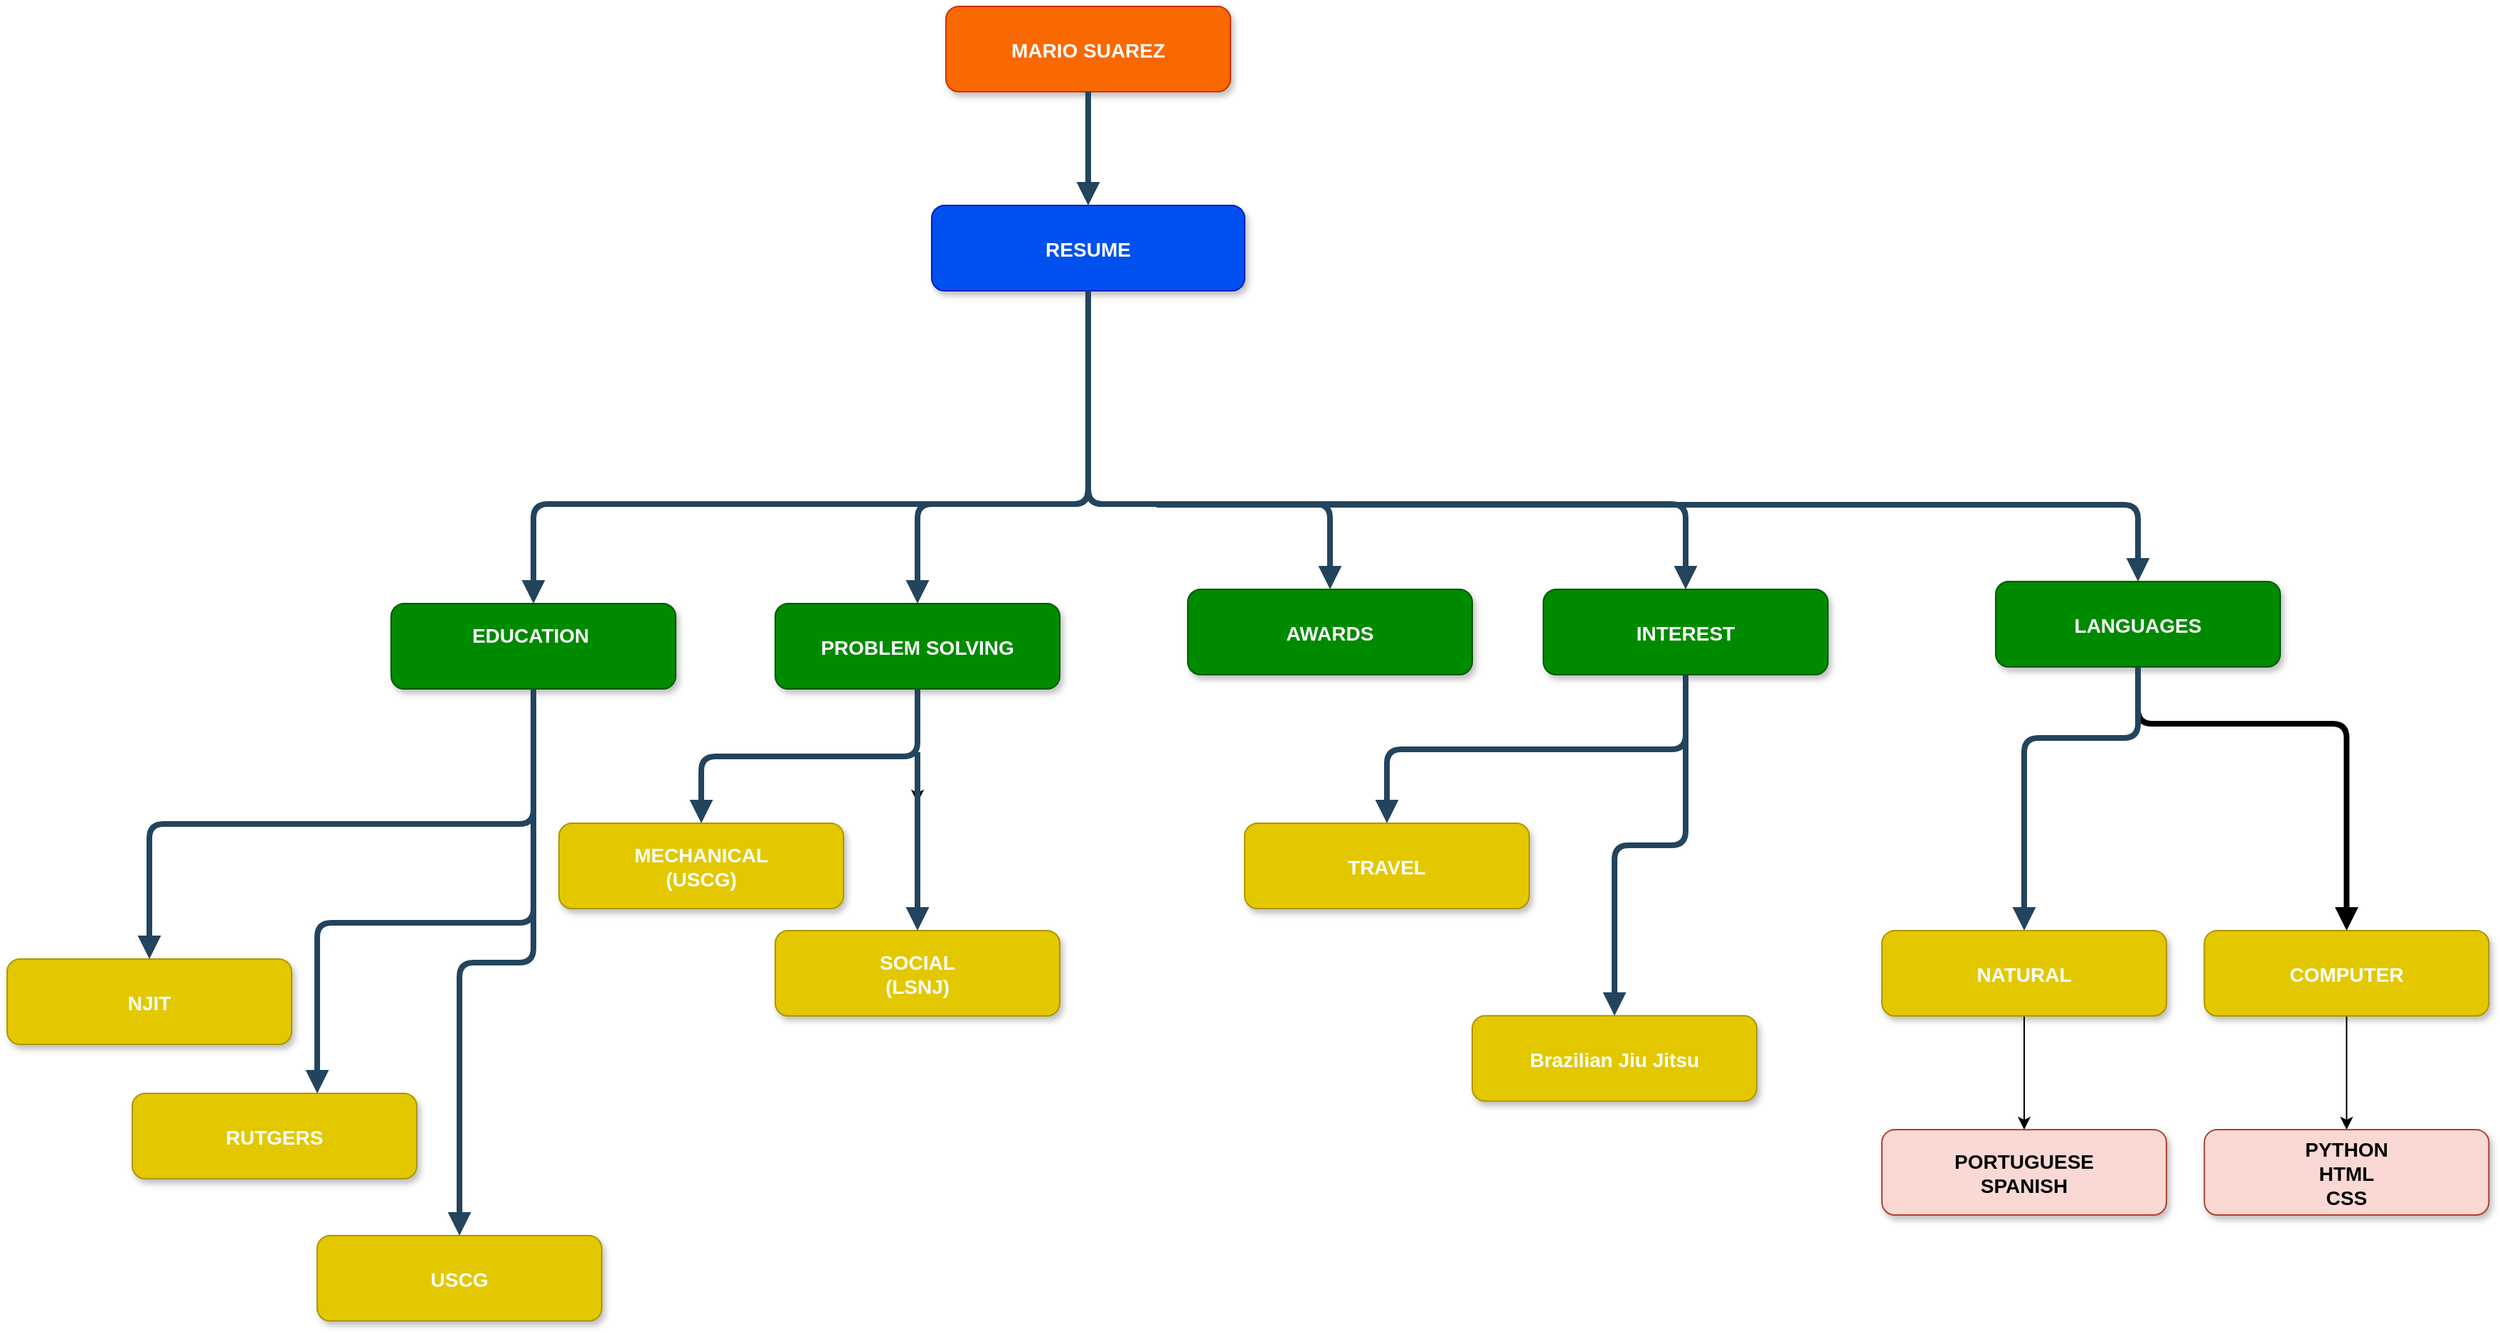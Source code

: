 <mxfile version="12.1.3" type="github" pages="1"><diagram name="Page-1" id="97916047-d0de-89f5-080d-49f4d83e522f"><mxGraphModel dx="1536" dy="864" grid="1" gridSize="10" guides="1" tooltips="1" connect="1" arrows="1" fold="1" page="1" pageScale="1.5" pageWidth="1169" pageHeight="827" background="#ffffff" math="0" shadow="0"><root><mxCell id="0"/><mxCell id="1" parent="0"/><mxCell id="2" value="MARIO SUAREZ" style="rounded=1;fillColor=#fa6800;strokeColor=#C73500;shadow=1;fontStyle=1;fontSize=14;fontColor=#ffffff;" parent="1" vertex="1"><mxGeometry x="672" y="205.5" width="200" height="60" as="geometry"/></mxCell><mxCell id="3" value="RESUME" style="rounded=1;fillColor=#0050ef;strokeColor=#001DBC;shadow=1;fontStyle=1;fontColor=#ffffff;fontSize=14;" parent="1" vertex="1"><mxGeometry x="662" y="345.5" width="220" height="60" as="geometry"/></mxCell><mxCell id="8" value="EDUCATION &#10;" style="rounded=1;fillColor=#008a00;strokeColor=#005700;shadow=1;fontStyle=1;fontColor=#ffffff;fontSize=14;" parent="1" vertex="1"><mxGeometry x="282" y="625.5" width="200" height="60" as="geometry"/></mxCell><mxCell id="9" value="NJIT" style="rounded=1;fillColor=#e3c800;strokeColor=#B09500;shadow=1;fontStyle=1;fontColor=#ffffff;fontSize=14;" parent="1" vertex="1"><mxGeometry x="12" y="875.5" width="200" height="60" as="geometry"/></mxCell><mxCell id="10" value="RUTGERS" style="rounded=1;fillColor=#e3c800;strokeColor=#B09500;shadow=1;fontStyle=1;fontColor=#ffffff;fontSize=14;" parent="1" vertex="1"><mxGeometry x="100" y="970" width="200" height="60" as="geometry"/></mxCell><mxCell id="11" value="USCG" style="rounded=1;fillColor=#e3c800;strokeColor=#B09500;shadow=1;fontStyle=1;fontColor=#ffffff;fontSize=14;" parent="1" vertex="1"><mxGeometry x="230" y="1070" width="200" height="60" as="geometry"/></mxCell><mxCell id="4uU1lyl_WhHvrZmF1V6c-62" value="" style="edgeStyle=orthogonalEdgeStyle;rounded=0;orthogonalLoop=1;jettySize=auto;html=1;" parent="1" source="13" edge="1"><mxGeometry relative="1" as="geometry"><mxPoint x="652.0" y="765.5" as="targetPoint"/></mxGeometry></mxCell><mxCell id="13" value="PROBLEM SOLVING" style="rounded=1;fillColor=#008a00;strokeColor=#005700;shadow=1;fontStyle=1;fontColor=#ffffff;fontSize=14;" parent="1" vertex="1"><mxGeometry x="552" y="625.5" width="200" height="60" as="geometry"/></mxCell><mxCell id="14" value="MECHANICAL&#10;(USCG)" style="rounded=1;fillColor=#e3c800;strokeColor=#B09500;shadow=1;fontStyle=1;fontColor=#ffffff;fontSize=14;" parent="1" vertex="1"><mxGeometry x="400" y="780" width="200" height="60" as="geometry"/></mxCell><mxCell id="15" value="SOCIAL&#10;(LSNJ)" style="rounded=1;fillColor=#e3c800;strokeColor=#B09500;shadow=1;fontStyle=1;fontColor=#ffffff;fontSize=14;" parent="1" vertex="1"><mxGeometry x="552" y="855.5" width="200" height="60" as="geometry"/></mxCell><mxCell id="18" value="AWARDS" style="rounded=1;fillColor=#008a00;strokeColor=#005700;shadow=1;fontStyle=1;fontColor=#ffffff;fontSize=14;" parent="1" vertex="1"><mxGeometry x="842" y="615.5" width="200" height="60" as="geometry"/></mxCell><mxCell id="23" value="INTEREST" style="rounded=1;fillColor=#008a00;strokeColor=#005700;shadow=1;fontStyle=1;fontColor=#ffffff;fontSize=14;" parent="1" vertex="1"><mxGeometry x="1092" y="615.5" width="200" height="60" as="geometry"/></mxCell><mxCell id="24" value="Brazilian Jiu Jitsu" style="rounded=1;fillColor=#e3c800;strokeColor=#B09500;shadow=1;fontStyle=1;fontColor=#ffffff;fontSize=14;" parent="1" vertex="1"><mxGeometry x="1042" y="915.389" width="200" height="60" as="geometry"/></mxCell><mxCell id="25" value="TRAVEL" style="rounded=1;fillColor=#e3c800;strokeColor=#B09500;shadow=1;fontStyle=1;fontColor=#ffffff;fontSize=14;" parent="1" vertex="1"><mxGeometry x="882" y="780" width="200" height="60" as="geometry"/></mxCell><mxCell id="27" value="LANGUAGES" style="rounded=1;fillColor=#008a00;strokeColor=#005700;shadow=1;fontStyle=1;fontSize=14;fontColor=#ffffff;" parent="1" vertex="1"><mxGeometry x="1410" y="610" width="200" height="60" as="geometry"/></mxCell><mxCell id="29" value="" style="edgeStyle=elbowEdgeStyle;elbow=vertical;strokeWidth=4;endArrow=block;endFill=1;fontStyle=1;strokeColor=#23445D;" parent="1" source="2" target="3" edge="1"><mxGeometry x="22" y="165.5" width="100" height="100" as="geometry"><mxPoint x="22" y="265.5" as="sourcePoint"/><mxPoint x="122" y="165.5" as="targetPoint"/></mxGeometry></mxCell><mxCell id="34" value="" style="edgeStyle=elbowEdgeStyle;elbow=vertical;strokeWidth=4;endArrow=block;endFill=1;fontStyle=1;strokeColor=#23445D;" parent="1" source="3" target="8" edge="1"><mxGeometry x="22" y="165.5" width="100" height="100" as="geometry"><mxPoint x="22" y="265.5" as="sourcePoint"/><mxPoint x="122" y="165.5" as="targetPoint"/><Array as="points"><mxPoint x="552" y="555.5"/></Array></mxGeometry></mxCell><mxCell id="37" value="" style="edgeStyle=elbowEdgeStyle;elbow=vertical;strokeWidth=4;endArrow=block;endFill=1;fontStyle=1;strokeColor=#23445D;" parent="1" source="3" target="23" edge="1"><mxGeometry x="22" y="165.5" width="100" height="100" as="geometry"><mxPoint x="22" y="265.5" as="sourcePoint"/><mxPoint x="122" y="165.5" as="targetPoint"/><Array as="points"><mxPoint x="972" y="555.5"/></Array></mxGeometry></mxCell><mxCell id="38" value="" style="edgeStyle=elbowEdgeStyle;elbow=vertical;strokeWidth=4;endArrow=block;endFill=1;fontStyle=1;strokeColor=#23445D;" parent="1" source="8" target="9" edge="1"><mxGeometry x="62" y="165.5" width="100" height="100" as="geometry"><mxPoint x="62" y="265.5" as="sourcePoint"/><mxPoint x="162" y="165.5" as="targetPoint"/></mxGeometry></mxCell><mxCell id="39" value="" style="edgeStyle=elbowEdgeStyle;elbow=vertical;strokeWidth=4;endArrow=block;endFill=1;fontStyle=1;strokeColor=#23445D;exitX=0.5;exitY=1;exitDx=0;exitDy=0;" parent="1" source="8" target="10" edge="1"><mxGeometry x="62" y="175.5" width="100" height="100" as="geometry"><mxPoint x="220" y="790" as="sourcePoint"/><mxPoint x="162" y="175.5" as="targetPoint"/><Array as="points"><mxPoint x="230" y="850"/></Array></mxGeometry></mxCell><mxCell id="40" value="" style="edgeStyle=elbowEdgeStyle;elbow=vertical;strokeWidth=4;endArrow=block;endFill=1;fontStyle=1;strokeColor=#23445D;exitX=0.5;exitY=1;exitDx=0;exitDy=0;" parent="1" source="8" target="11" edge="1"><mxGeometry x="62" y="185.5" width="100" height="100" as="geometry"><mxPoint x="280" y="770" as="sourcePoint"/><mxPoint x="162" y="185.5" as="targetPoint"/><Array as="points"/></mxGeometry></mxCell><mxCell id="42" value="" style="edgeStyle=elbowEdgeStyle;elbow=vertical;strokeWidth=4;endArrow=block;endFill=1;fontStyle=1;strokeColor=#23445D;" parent="1" source="13" target="14" edge="1"><mxGeometry x="62" y="165.5" width="100" height="100" as="geometry"><mxPoint x="62" y="265.5" as="sourcePoint"/><mxPoint x="162" y="165.5" as="targetPoint"/></mxGeometry></mxCell><mxCell id="43" value="" style="edgeStyle=elbowEdgeStyle;elbow=vertical;strokeWidth=4;endArrow=block;endFill=1;fontStyle=1;strokeColor=#23445D;" parent="1" target="15" edge="1"><mxGeometry x="62" y="175.5" width="100" height="100" as="geometry"><mxPoint x="652" y="730" as="sourcePoint"/><mxPoint x="162" y="175.5" as="targetPoint"/></mxGeometry></mxCell><mxCell id="50" value="" style="edgeStyle=elbowEdgeStyle;elbow=vertical;strokeWidth=4;endArrow=block;endFill=1;fontStyle=1;strokeColor=#23445D;" parent="1" source="23" target="24" edge="1"><mxGeometry x="72" y="165.5" width="100" height="100" as="geometry"><mxPoint x="72" y="265.5" as="sourcePoint"/><mxPoint x="172" y="165.5" as="targetPoint"/></mxGeometry></mxCell><mxCell id="53" value="" style="edgeStyle=elbowEdgeStyle;elbow=vertical;strokeWidth=4;endArrow=block;endFill=1;fontStyle=1;exitX=0.5;exitY=1;exitDx=0;exitDy=0;entryX=0.5;entryY=0;entryDx=0;entryDy=0;" parent="1" source="27" target="4uU1lyl_WhHvrZmF1V6c-70" edge="1"><mxGeometry x="72" y="195.5" width="100" height="100" as="geometry"><mxPoint x="1460" y="800" as="sourcePoint"/><mxPoint x="1610" y="820" as="targetPoint"/><Array as="points"><mxPoint x="1570" y="710"/></Array></mxGeometry></mxCell><mxCell id="54" value="" style="edgeStyle=elbowEdgeStyle;elbow=vertical;strokeWidth=4;endArrow=block;endFill=1;fontStyle=1;strokeColor=#23445D;" parent="1" source="3" target="13" edge="1"><mxGeometry x="22" y="165.5" width="100" height="100" as="geometry"><mxPoint x="22" y="265.5" as="sourcePoint"/><mxPoint x="122" y="165.5" as="targetPoint"/><Array as="points"><mxPoint x="652" y="555.5"/></Array></mxGeometry></mxCell><mxCell id="55" value="" style="edgeStyle=elbowEdgeStyle;elbow=vertical;strokeWidth=4;endArrow=block;endFill=1;fontStyle=1;strokeColor=#23445D;" parent="1" source="3" target="18" edge="1"><mxGeometry x="22" y="165.5" width="100" height="100" as="geometry"><mxPoint x="22" y="265.5" as="sourcePoint"/><mxPoint x="122" y="165.5" as="targetPoint"/><Array as="points"><mxPoint x="942" y="555.5"/></Array></mxGeometry></mxCell><mxCell id="4uU1lyl_WhHvrZmF1V6c-63" value="" style="edgeStyle=elbowEdgeStyle;elbow=vertical;strokeWidth=4;endArrow=block;endFill=1;fontStyle=1;strokeColor=#23445D;" parent="1" edge="1"><mxGeometry x="420" y="165.5" width="100" height="100" as="geometry"><mxPoint x="820" y="556" as="sourcePoint"/><mxPoint x="1510" y="610" as="targetPoint"/><Array as="points"><mxPoint x="1258" y="556"/></Array></mxGeometry></mxCell><mxCell id="4uU1lyl_WhHvrZmF1V6c-64" value="" style="edgeStyle=elbowEdgeStyle;elbow=vertical;strokeWidth=4;endArrow=block;endFill=1;fontStyle=1;strokeColor=#23445D;exitX=0.5;exitY=1;exitDx=0;exitDy=0;entryX=0.5;entryY=0;entryDx=0;entryDy=0;" parent="1" source="27" target="4uU1lyl_WhHvrZmF1V6c-65" edge="1"><mxGeometry x="82" y="205.5" width="100" height="100" as="geometry"><mxPoint x="1520" y="670" as="sourcePoint"/><mxPoint x="1390" y="1060" as="targetPoint"/><Array as="points"><mxPoint x="1580" y="720"/></Array></mxGeometry></mxCell><mxCell id="4uU1lyl_WhHvrZmF1V6c-69" value="" style="edgeStyle=orthogonalEdgeStyle;rounded=0;orthogonalLoop=1;jettySize=auto;html=1;" parent="1" source="4uU1lyl_WhHvrZmF1V6c-65" target="4uU1lyl_WhHvrZmF1V6c-68" edge="1"><mxGeometry relative="1" as="geometry"/></mxCell><mxCell id="4uU1lyl_WhHvrZmF1V6c-65" value="NATURAL" style="rounded=1;fillColor=#e3c800;strokeColor=#B09500;shadow=1;fontStyle=1;fontColor=#ffffff;fontSize=14;" parent="1" vertex="1"><mxGeometry x="1330" y="855.5" width="200" height="60" as="geometry"/></mxCell><mxCell id="4uU1lyl_WhHvrZmF1V6c-68" value="PORTUGUESE&#10;SPANISH" style="rounded=1;fillColor=#fad9d5;strokeColor=#ae4132;shadow=1;fontStyle=1;fontSize=14;" parent="1" vertex="1"><mxGeometry x="1330" y="995.5" width="200" height="60" as="geometry"/></mxCell><mxCell id="4uU1lyl_WhHvrZmF1V6c-72" value="" style="edgeStyle=orthogonalEdgeStyle;rounded=0;orthogonalLoop=1;jettySize=auto;html=1;" parent="1" source="4uU1lyl_WhHvrZmF1V6c-70" target="4uU1lyl_WhHvrZmF1V6c-71" edge="1"><mxGeometry relative="1" as="geometry"/></mxCell><mxCell id="4uU1lyl_WhHvrZmF1V6c-70" value="COMPUTER" style="rounded=1;fillColor=#e3c800;strokeColor=#B09500;shadow=1;fontStyle=1;fontColor=#ffffff;fontSize=14;" parent="1" vertex="1"><mxGeometry x="1556.667" y="855.5" width="200" height="60" as="geometry"/></mxCell><mxCell id="4uU1lyl_WhHvrZmF1V6c-71" value="PYTHON&#10;HTML&#10;CSS" style="rounded=1;fillColor=#fad9d5;strokeColor=#ae4132;shadow=1;fontStyle=1;fontSize=14;" parent="1" vertex="1"><mxGeometry x="1556.667" y="995.5" width="200" height="60" as="geometry"/></mxCell><mxCell id="4uU1lyl_WhHvrZmF1V6c-74" value="" style="edgeStyle=elbowEdgeStyle;elbow=vertical;strokeWidth=4;endArrow=block;endFill=1;fontStyle=1;strokeColor=#23445D;entryX=0.5;entryY=0;entryDx=0;entryDy=0;exitX=0.5;exitY=1;exitDx=0;exitDy=0;" parent="1" source="23" target="25" edge="1"><mxGeometry x="82" y="175.5" width="100" height="100" as="geometry"><mxPoint x="1202" y="685.5" as="sourcePoint"/><mxPoint x="1260" y="789.889" as="targetPoint"/></mxGeometry></mxCell></root></mxGraphModel></diagram></mxfile>